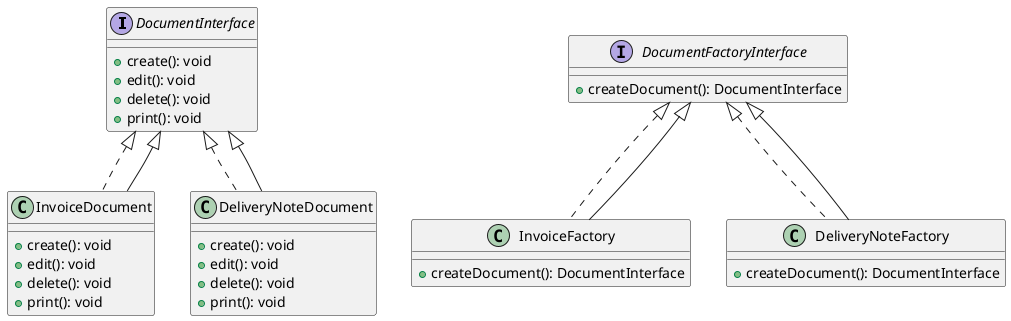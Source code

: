 @startuml

interface DocumentInterface {
  + create(): void
  + edit(): void
  + delete(): void
  + print(): void
}

class InvoiceDocument implements DocumentInterface {
  + create(): void
  + edit(): void
  + delete(): void
  + print(): void
}

class DeliveryNoteDocument implements DocumentInterface {
  + create(): void
  + edit(): void
  + delete(): void
  + print(): void
}

interface DocumentFactoryInterface {
  + createDocument(): DocumentInterface
}

class InvoiceFactory implements DocumentFactoryInterface {
  + createDocument(): DocumentInterface
}

class DeliveryNoteFactory implements DocumentFactoryInterface {
  + createDocument(): DocumentInterface
}

DocumentFactoryInterface <|-- InvoiceFactory
DocumentFactoryInterface <|-- DeliveryNoteFactory
DocumentInterface <|-- InvoiceDocument
DocumentInterface <|-- DeliveryNoteDocument

@enduml
